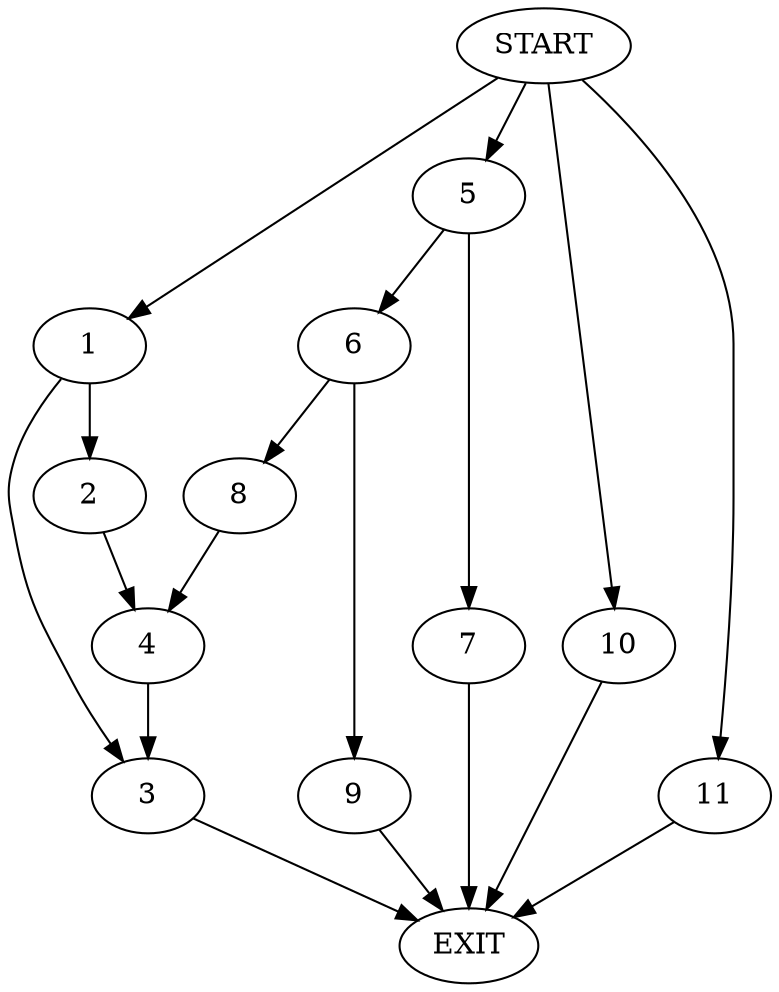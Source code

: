 digraph {
0 [label="START"]
12 [label="EXIT"]
0 -> 1
1 -> 2
1 -> 3
2 -> 4
3 -> 12
4 -> 3
0 -> 5
5 -> 6
5 -> 7
6 -> 8
6 -> 9
7 -> 12
9 -> 12
8 -> 4
0 -> 10
10 -> 12
0 -> 11
11 -> 12
}
